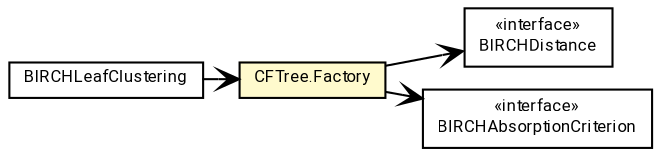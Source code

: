 #!/usr/local/bin/dot
#
# Class diagram 
# Generated by UMLGraph version R5_7_2-60-g0e99a6 (http://www.spinellis.gr/umlgraph/)
#

digraph G {
	graph [fontnames="svg"]
	edge [fontname="Roboto",fontsize=7,labelfontname="Roboto",labelfontsize=7,color="black"];
	node [fontname="Roboto",fontcolor="black",fontsize=8,shape=plaintext,margin=0,width=0,height=0];
	nodesep=0.15;
	ranksep=0.25;
	rankdir=LR;
	// de.lmu.ifi.dbs.elki.algorithm.clustering.hierarchical.birch.BIRCHLeafClustering
	c2090970 [label=<<table title="de.lmu.ifi.dbs.elki.algorithm.clustering.hierarchical.birch.BIRCHLeafClustering" border="0" cellborder="1" cellspacing="0" cellpadding="2" href="BIRCHLeafClustering.html" target="_parent">
		<tr><td><table border="0" cellspacing="0" cellpadding="1">
		<tr><td align="center" balign="center"> <font face="Roboto">BIRCHLeafClustering</font> </td></tr>
		</table></td></tr>
		</table>>, URL="BIRCHLeafClustering.html"];
	// de.lmu.ifi.dbs.elki.algorithm.clustering.hierarchical.birch.CFTree.Factory
	c2090977 [label=<<table title="de.lmu.ifi.dbs.elki.algorithm.clustering.hierarchical.birch.CFTree.Factory" border="0" cellborder="1" cellspacing="0" cellpadding="2" bgcolor="lemonChiffon" href="CFTree.Factory.html" target="_parent">
		<tr><td><table border="0" cellspacing="0" cellpadding="1">
		<tr><td align="center" balign="center"> <font face="Roboto">CFTree.Factory</font> </td></tr>
		</table></td></tr>
		</table>>, URL="CFTree.Factory.html"];
	// de.lmu.ifi.dbs.elki.algorithm.clustering.hierarchical.birch.BIRCHDistance
	c2090981 [label=<<table title="de.lmu.ifi.dbs.elki.algorithm.clustering.hierarchical.birch.BIRCHDistance" border="0" cellborder="1" cellspacing="0" cellpadding="2" href="BIRCHDistance.html" target="_parent">
		<tr><td><table border="0" cellspacing="0" cellpadding="1">
		<tr><td align="center" balign="center"> &#171;interface&#187; </td></tr>
		<tr><td align="center" balign="center"> <font face="Roboto">BIRCHDistance</font> </td></tr>
		</table></td></tr>
		</table>>, URL="BIRCHDistance.html"];
	// de.lmu.ifi.dbs.elki.algorithm.clustering.hierarchical.birch.BIRCHAbsorptionCriterion
	c2090986 [label=<<table title="de.lmu.ifi.dbs.elki.algorithm.clustering.hierarchical.birch.BIRCHAbsorptionCriterion" border="0" cellborder="1" cellspacing="0" cellpadding="2" href="BIRCHAbsorptionCriterion.html" target="_parent">
		<tr><td><table border="0" cellspacing="0" cellpadding="1">
		<tr><td align="center" balign="center"> &#171;interface&#187; </td></tr>
		<tr><td align="center" balign="center"> <font face="Roboto">BIRCHAbsorptionCriterion</font> </td></tr>
		</table></td></tr>
		</table>>, URL="BIRCHAbsorptionCriterion.html"];
	// de.lmu.ifi.dbs.elki.algorithm.clustering.hierarchical.birch.BIRCHLeafClustering navassoc de.lmu.ifi.dbs.elki.algorithm.clustering.hierarchical.birch.CFTree.Factory
	c2090970 -> c2090977 [arrowhead=open,weight=1];
	// de.lmu.ifi.dbs.elki.algorithm.clustering.hierarchical.birch.CFTree.Factory navassoc de.lmu.ifi.dbs.elki.algorithm.clustering.hierarchical.birch.BIRCHDistance
	c2090977 -> c2090981 [arrowhead=open,weight=1];
	// de.lmu.ifi.dbs.elki.algorithm.clustering.hierarchical.birch.CFTree.Factory navassoc de.lmu.ifi.dbs.elki.algorithm.clustering.hierarchical.birch.BIRCHAbsorptionCriterion
	c2090977 -> c2090986 [arrowhead=open,weight=1];
}

